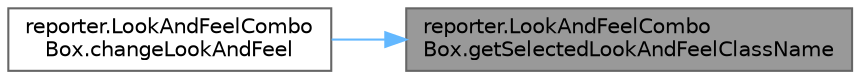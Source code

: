 digraph "reporter.LookAndFeelComboBox.getSelectedLookAndFeelClassName"
{
 // LATEX_PDF_SIZE
  bgcolor="transparent";
  edge [fontname=Helvetica,fontsize=10,labelfontname=Helvetica,labelfontsize=10];
  node [fontname=Helvetica,fontsize=10,shape=box,height=0.2,width=0.4];
  rankdir="RL";
  Node1 [id="Node000001",label="reporter.LookAndFeelCombo\lBox.getSelectedLookAndFeelClassName",height=0.2,width=0.4,color="gray40", fillcolor="grey60", style="filled", fontcolor="black",tooltip=" "];
  Node1 -> Node2 [id="edge1_Node000001_Node000002",dir="back",color="steelblue1",style="solid",tooltip=" "];
  Node2 [id="Node000002",label="reporter.LookAndFeelCombo\lBox.changeLookAndFeel",height=0.2,width=0.4,color="grey40", fillcolor="white", style="filled",URL="$classreporter_1_1_look_and_feel_combo_box.html#a28181f249b13feb6a6873ce5f9dca822",tooltip=" "];
}
